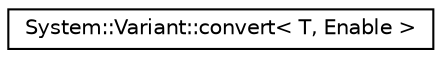 digraph G
{
  edge [fontname="Helvetica",fontsize="10",labelfontname="Helvetica",labelfontsize="10"];
  node [fontname="Helvetica",fontsize="10",shape=record];
  rankdir="LR";
  Node1 [label="System::Variant::convert\< T, Enable \>",height=0.2,width=0.4,color="black", fillcolor="white", style="filled",URL="$class_system_1_1_variant_1_1convert.html"];
}
